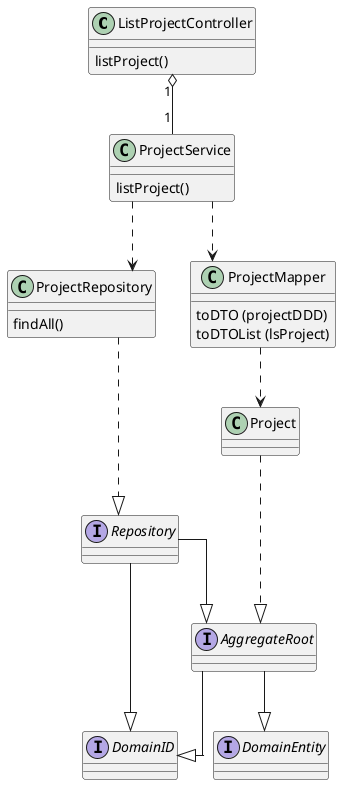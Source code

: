 @startuml
skinparam linetype ortho

class ListProjectController {
listProject()
}

class ProjectService {
listProject()
}

class ProjectRepository {
findAll()
}

class ProjectMapper {
toDTO (projectDDD)
toDTOList (lsProject)
}

interface DomainID {
}

interface Repository {
}

interface AggregateRoot {
}

interface DomainEntity {
}

ListProjectController "1" o--"1" ProjectService
ProjectService ..> ProjectMapper
ProjectMapper ..> Project

ProjectService ..> ProjectRepository

ProjectRepository -..|> Repository
Project -..|> AggregateRoot

Repository --|> DomainID
Repository --|> AggregateRoot
AggregateRoot --|> DomainID
AggregateRoot --|> DomainEntity


@enduml